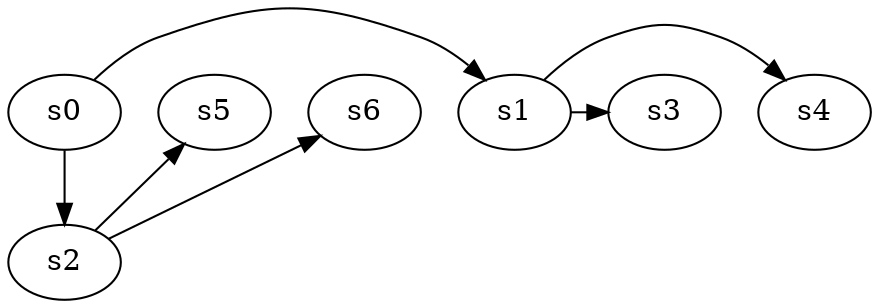 digraph game_0349_branch_3_2 {
    s0 [name="s0", player=1];
    s1 [name="s1", player=1, target=1];
    s2 [name="s2", player=0, target=1];
    s3 [name="s3", player=0, target=1];
    s4 [name="s4", player=0];
    s5 [name="s5", player=1, target=1];
    s6 [name="s6", player=0];

    s0 -> s1 [constraint="!(time % 3 == 0)"];
    s0 -> s2;
    s1 -> s3 [constraint="time == 12 || time == 13"];
    s1 -> s4 [constraint="time == 0 || time == 3 || time == 14"];
    s2 -> s5 [constraint="time == 3 || time == 7 || time == 11"];
    s2 -> s6 [constraint="time == 2 || time == 10"];
}
